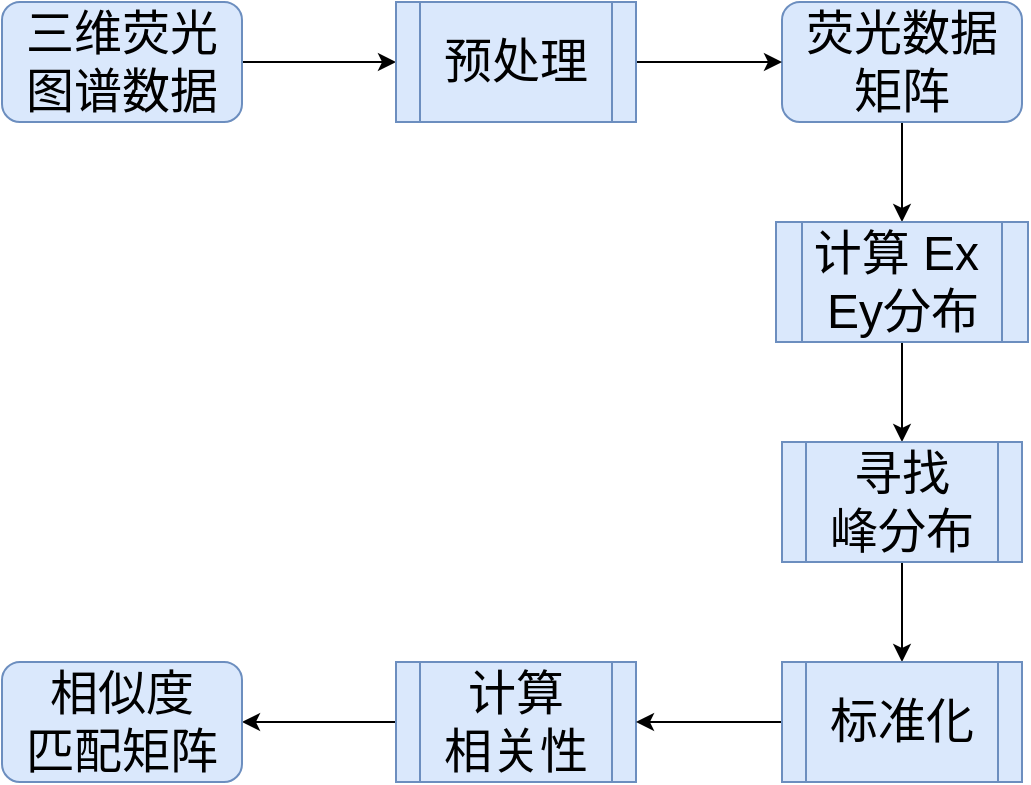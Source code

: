 <mxfile version="14.5.4" type="github">
  <diagram id="CJrdobW5BP4ZCAPr7y61" name="Page-1">
    <mxGraphModel dx="868" dy="393" grid="1" gridSize="10" guides="1" tooltips="1" connect="1" arrows="1" fold="1" page="1" pageScale="1" pageWidth="827" pageHeight="1169" math="0" shadow="0">
      <root>
        <mxCell id="0" />
        <mxCell id="1" parent="0" />
        <mxCell id="mn6eRh8IaDrxK1ROBiQj-14" style="edgeStyle=orthogonalEdgeStyle;rounded=0;orthogonalLoop=1;jettySize=auto;html=1;exitX=1;exitY=0.5;exitDx=0;exitDy=0;entryX=0;entryY=0.5;entryDx=0;entryDy=0;" edge="1" parent="1" source="mn6eRh8IaDrxK1ROBiQj-1" target="mn6eRh8IaDrxK1ROBiQj-3">
          <mxGeometry relative="1" as="geometry" />
        </mxCell>
        <mxCell id="mn6eRh8IaDrxK1ROBiQj-1" value="&lt;font style=&quot;font-size: 24px&quot;&gt;三维荧光图谱数据&lt;/font&gt;" style="rounded=1;whiteSpace=wrap;html=1;fillColor=#dae8fc;strokeColor=#6c8ebf;" vertex="1" parent="1">
          <mxGeometry x="150" y="90" width="120" height="60" as="geometry" />
        </mxCell>
        <mxCell id="mn6eRh8IaDrxK1ROBiQj-10" style="edgeStyle=orthogonalEdgeStyle;rounded=0;orthogonalLoop=1;jettySize=auto;html=1;exitX=0.5;exitY=1;exitDx=0;exitDy=0;entryX=0.5;entryY=0;entryDx=0;entryDy=0;" edge="1" parent="1" source="mn6eRh8IaDrxK1ROBiQj-2" target="mn6eRh8IaDrxK1ROBiQj-4">
          <mxGeometry relative="1" as="geometry" />
        </mxCell>
        <mxCell id="mn6eRh8IaDrxK1ROBiQj-2" value="&lt;font style=&quot;font-size: 24px&quot;&gt;荧光数据矩阵&lt;/font&gt;" style="rounded=1;whiteSpace=wrap;html=1;fillColor=#dae8fc;strokeColor=#6c8ebf;" vertex="1" parent="1">
          <mxGeometry x="540" y="90" width="120" height="60" as="geometry" />
        </mxCell>
        <mxCell id="mn6eRh8IaDrxK1ROBiQj-15" style="edgeStyle=orthogonalEdgeStyle;rounded=0;orthogonalLoop=1;jettySize=auto;html=1;exitX=1;exitY=0.5;exitDx=0;exitDy=0;entryX=0;entryY=0.5;entryDx=0;entryDy=0;" edge="1" parent="1" source="mn6eRh8IaDrxK1ROBiQj-3" target="mn6eRh8IaDrxK1ROBiQj-2">
          <mxGeometry relative="1" as="geometry" />
        </mxCell>
        <mxCell id="mn6eRh8IaDrxK1ROBiQj-3" value="&lt;span style=&quot;font-size: 24px&quot;&gt;预处理&lt;/span&gt;" style="shape=process;whiteSpace=wrap;html=1;backgroundOutline=1;fillColor=#dae8fc;strokeColor=#6c8ebf;" vertex="1" parent="1">
          <mxGeometry x="347" y="90" width="120" height="60" as="geometry" />
        </mxCell>
        <mxCell id="mn6eRh8IaDrxK1ROBiQj-11" style="edgeStyle=orthogonalEdgeStyle;rounded=0;orthogonalLoop=1;jettySize=auto;html=1;exitX=0.5;exitY=1;exitDx=0;exitDy=0;" edge="1" parent="1" source="mn6eRh8IaDrxK1ROBiQj-4" target="mn6eRh8IaDrxK1ROBiQj-5">
          <mxGeometry relative="1" as="geometry" />
        </mxCell>
        <mxCell id="mn6eRh8IaDrxK1ROBiQj-4" value="&lt;font style=&quot;font-size: 24px&quot;&gt;计算 Ex&amp;nbsp;&lt;br&gt;Ey分布&lt;/font&gt;" style="shape=process;whiteSpace=wrap;html=1;backgroundOutline=1;fillColor=#dae8fc;strokeColor=#6c8ebf;" vertex="1" parent="1">
          <mxGeometry x="537" y="200" width="126" height="60" as="geometry" />
        </mxCell>
        <mxCell id="mn6eRh8IaDrxK1ROBiQj-17" style="edgeStyle=orthogonalEdgeStyle;rounded=0;orthogonalLoop=1;jettySize=auto;html=1;exitX=0.5;exitY=1;exitDx=0;exitDy=0;" edge="1" parent="1" source="mn6eRh8IaDrxK1ROBiQj-5" target="mn6eRh8IaDrxK1ROBiQj-16">
          <mxGeometry relative="1" as="geometry" />
        </mxCell>
        <mxCell id="mn6eRh8IaDrxK1ROBiQj-5" value="&lt;font style=&quot;font-size: 24px&quot;&gt;寻找&lt;br&gt;峰分布&lt;/font&gt;" style="shape=process;whiteSpace=wrap;html=1;backgroundOutline=1;fillColor=#dae8fc;strokeColor=#6c8ebf;" vertex="1" parent="1">
          <mxGeometry x="540" y="310" width="120" height="60" as="geometry" />
        </mxCell>
        <mxCell id="mn6eRh8IaDrxK1ROBiQj-19" style="edgeStyle=orthogonalEdgeStyle;rounded=0;orthogonalLoop=1;jettySize=auto;html=1;exitX=0;exitY=0.5;exitDx=0;exitDy=0;entryX=1;entryY=0.5;entryDx=0;entryDy=0;" edge="1" parent="1" source="mn6eRh8IaDrxK1ROBiQj-6" target="mn6eRh8IaDrxK1ROBiQj-7">
          <mxGeometry relative="1" as="geometry" />
        </mxCell>
        <mxCell id="mn6eRh8IaDrxK1ROBiQj-6" value="&lt;font style=&quot;font-size: 24px&quot;&gt;计算&lt;br&gt;相关性&lt;br&gt;&lt;/font&gt;" style="shape=process;whiteSpace=wrap;html=1;backgroundOutline=1;fillColor=#dae8fc;strokeColor=#6c8ebf;" vertex="1" parent="1">
          <mxGeometry x="347" y="420" width="120" height="60" as="geometry" />
        </mxCell>
        <mxCell id="mn6eRh8IaDrxK1ROBiQj-7" value="&lt;font style=&quot;font-size: 24px&quot;&gt;相似度&lt;br&gt;匹配矩阵&lt;/font&gt;" style="rounded=1;whiteSpace=wrap;html=1;fillColor=#dae8fc;strokeColor=#6c8ebf;" vertex="1" parent="1">
          <mxGeometry x="150" y="420" width="120" height="60" as="geometry" />
        </mxCell>
        <mxCell id="mn6eRh8IaDrxK1ROBiQj-18" style="edgeStyle=orthogonalEdgeStyle;rounded=0;orthogonalLoop=1;jettySize=auto;html=1;exitX=0;exitY=0.5;exitDx=0;exitDy=0;entryX=1;entryY=0.5;entryDx=0;entryDy=0;" edge="1" parent="1" source="mn6eRh8IaDrxK1ROBiQj-16" target="mn6eRh8IaDrxK1ROBiQj-6">
          <mxGeometry relative="1" as="geometry" />
        </mxCell>
        <mxCell id="mn6eRh8IaDrxK1ROBiQj-16" value="&lt;span style=&quot;font-size: 24px&quot;&gt;标准化&lt;/span&gt;" style="shape=process;whiteSpace=wrap;html=1;backgroundOutline=1;fillColor=#dae8fc;strokeColor=#6c8ebf;" vertex="1" parent="1">
          <mxGeometry x="540" y="420" width="120" height="60" as="geometry" />
        </mxCell>
      </root>
    </mxGraphModel>
  </diagram>
</mxfile>
